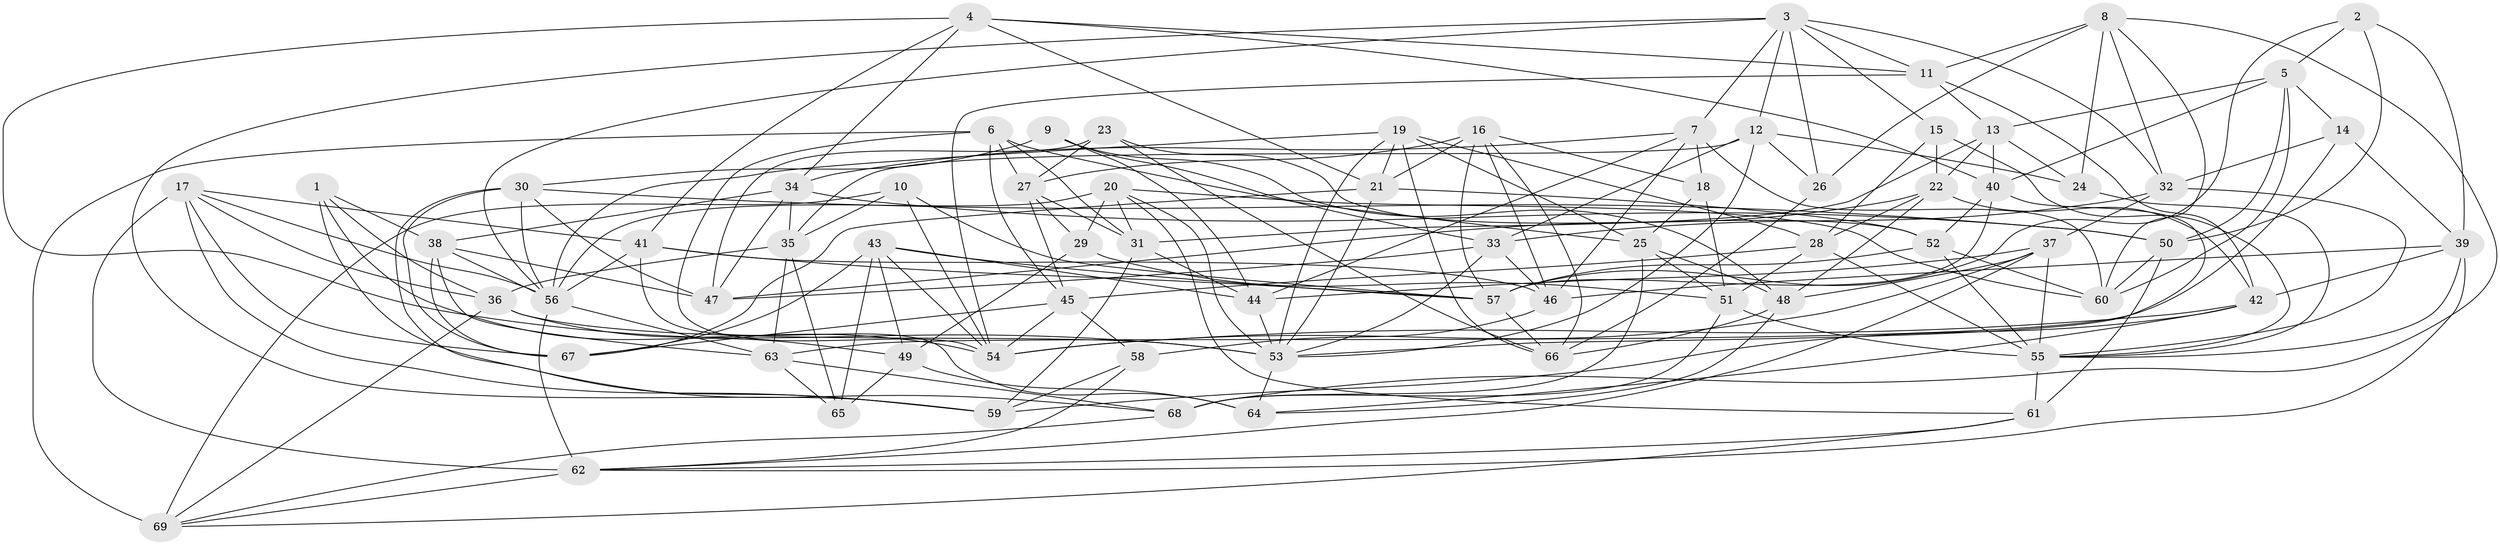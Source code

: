 // original degree distribution, {4: 1.0}
// Generated by graph-tools (version 1.1) at 2025/50/03/09/25 03:50:50]
// undirected, 69 vertices, 201 edges
graph export_dot {
graph [start="1"]
  node [color=gray90,style=filled];
  1;
  2;
  3;
  4;
  5;
  6;
  7;
  8;
  9;
  10;
  11;
  12;
  13;
  14;
  15;
  16;
  17;
  18;
  19;
  20;
  21;
  22;
  23;
  24;
  25;
  26;
  27;
  28;
  29;
  30;
  31;
  32;
  33;
  34;
  35;
  36;
  37;
  38;
  39;
  40;
  41;
  42;
  43;
  44;
  45;
  46;
  47;
  48;
  49;
  50;
  51;
  52;
  53;
  54;
  55;
  56;
  57;
  58;
  59;
  60;
  61;
  62;
  63;
  64;
  65;
  66;
  67;
  68;
  69;
  1 -- 36 [weight=1.0];
  1 -- 38 [weight=1.0];
  1 -- 49 [weight=1.0];
  1 -- 68 [weight=1.0];
  2 -- 5 [weight=1.0];
  2 -- 39 [weight=1.0];
  2 -- 50 [weight=1.0];
  2 -- 57 [weight=1.0];
  3 -- 7 [weight=1.0];
  3 -- 11 [weight=1.0];
  3 -- 12 [weight=1.0];
  3 -- 15 [weight=1.0];
  3 -- 26 [weight=1.0];
  3 -- 32 [weight=1.0];
  3 -- 56 [weight=1.0];
  3 -- 59 [weight=1.0];
  4 -- 11 [weight=1.0];
  4 -- 21 [weight=1.0];
  4 -- 34 [weight=1.0];
  4 -- 40 [weight=1.0];
  4 -- 41 [weight=1.0];
  4 -- 53 [weight=1.0];
  5 -- 13 [weight=1.0];
  5 -- 14 [weight=1.0];
  5 -- 40 [weight=1.0];
  5 -- 50 [weight=1.0];
  5 -- 60 [weight=1.0];
  6 -- 25 [weight=1.0];
  6 -- 27 [weight=1.0];
  6 -- 31 [weight=1.0];
  6 -- 45 [weight=1.0];
  6 -- 54 [weight=1.0];
  6 -- 69 [weight=1.0];
  7 -- 18 [weight=1.0];
  7 -- 34 [weight=1.0];
  7 -- 44 [weight=1.0];
  7 -- 46 [weight=1.0];
  7 -- 60 [weight=1.0];
  8 -- 11 [weight=1.0];
  8 -- 24 [weight=1.0];
  8 -- 26 [weight=1.0];
  8 -- 32 [weight=1.0];
  8 -- 60 [weight=1.0];
  8 -- 68 [weight=1.0];
  9 -- 30 [weight=1.0];
  9 -- 33 [weight=1.0];
  9 -- 44 [weight=1.0];
  9 -- 48 [weight=1.0];
  10 -- 35 [weight=1.0];
  10 -- 54 [weight=1.0];
  10 -- 57 [weight=1.0];
  10 -- 69 [weight=1.0];
  11 -- 13 [weight=1.0];
  11 -- 42 [weight=1.0];
  11 -- 54 [weight=1.0];
  12 -- 24 [weight=1.0];
  12 -- 26 [weight=1.0];
  12 -- 33 [weight=1.0];
  12 -- 35 [weight=1.0];
  12 -- 53 [weight=1.0];
  13 -- 22 [weight=1.0];
  13 -- 24 [weight=1.0];
  13 -- 31 [weight=1.0];
  13 -- 40 [weight=1.0];
  14 -- 32 [weight=1.0];
  14 -- 39 [weight=1.0];
  14 -- 63 [weight=1.0];
  15 -- 22 [weight=1.0];
  15 -- 28 [weight=1.0];
  15 -- 55 [weight=1.0];
  16 -- 18 [weight=1.0];
  16 -- 21 [weight=1.0];
  16 -- 27 [weight=1.0];
  16 -- 46 [weight=1.0];
  16 -- 57 [weight=1.0];
  16 -- 66 [weight=1.0];
  17 -- 36 [weight=1.0];
  17 -- 41 [weight=1.0];
  17 -- 56 [weight=1.0];
  17 -- 59 [weight=1.0];
  17 -- 62 [weight=1.0];
  17 -- 67 [weight=1.0];
  18 -- 25 [weight=1.0];
  18 -- 51 [weight=1.0];
  19 -- 21 [weight=1.0];
  19 -- 25 [weight=1.0];
  19 -- 28 [weight=1.0];
  19 -- 53 [weight=1.0];
  19 -- 56 [weight=1.0];
  19 -- 66 [weight=1.0];
  20 -- 29 [weight=1.0];
  20 -- 31 [weight=1.0];
  20 -- 53 [weight=1.0];
  20 -- 56 [weight=1.0];
  20 -- 60 [weight=1.0];
  20 -- 61 [weight=1.0];
  21 -- 52 [weight=1.0];
  21 -- 53 [weight=1.0];
  21 -- 67 [weight=1.0];
  22 -- 28 [weight=1.0];
  22 -- 42 [weight=1.0];
  22 -- 47 [weight=1.0];
  22 -- 48 [weight=1.0];
  23 -- 27 [weight=1.0];
  23 -- 47 [weight=1.0];
  23 -- 52 [weight=1.0];
  23 -- 66 [weight=1.0];
  24 -- 55 [weight=1.0];
  25 -- 48 [weight=1.0];
  25 -- 51 [weight=1.0];
  25 -- 68 [weight=1.0];
  26 -- 66 [weight=1.0];
  27 -- 29 [weight=1.0];
  27 -- 31 [weight=1.0];
  27 -- 45 [weight=1.0];
  28 -- 45 [weight=1.0];
  28 -- 51 [weight=1.0];
  28 -- 55 [weight=1.0];
  29 -- 49 [weight=1.0];
  29 -- 51 [weight=1.0];
  30 -- 47 [weight=1.0];
  30 -- 50 [weight=1.0];
  30 -- 56 [weight=1.0];
  30 -- 59 [weight=1.0];
  30 -- 67 [weight=1.0];
  31 -- 44 [weight=1.0];
  31 -- 59 [weight=1.0];
  32 -- 33 [weight=1.0];
  32 -- 37 [weight=1.0];
  32 -- 55 [weight=1.0];
  33 -- 46 [weight=1.0];
  33 -- 47 [weight=1.0];
  33 -- 53 [weight=1.0];
  34 -- 35 [weight=1.0];
  34 -- 38 [weight=1.0];
  34 -- 47 [weight=1.0];
  34 -- 50 [weight=1.0];
  35 -- 36 [weight=1.0];
  35 -- 63 [weight=1.0];
  35 -- 65 [weight=1.0];
  36 -- 53 [weight=1.0];
  36 -- 54 [weight=1.0];
  36 -- 69 [weight=1.0];
  37 -- 44 [weight=1.0];
  37 -- 48 [weight=1.0];
  37 -- 54 [weight=1.0];
  37 -- 55 [weight=1.0];
  37 -- 62 [weight=1.0];
  38 -- 47 [weight=1.0];
  38 -- 56 [weight=1.0];
  38 -- 63 [weight=1.0];
  38 -- 67 [weight=1.0];
  39 -- 42 [weight=1.0];
  39 -- 46 [weight=1.0];
  39 -- 55 [weight=1.0];
  39 -- 62 [weight=1.0];
  40 -- 52 [weight=1.0];
  40 -- 53 [weight=1.0];
  40 -- 57 [weight=1.0];
  41 -- 46 [weight=1.0];
  41 -- 56 [weight=1.0];
  41 -- 57 [weight=1.0];
  41 -- 64 [weight=1.0];
  42 -- 54 [weight=1.0];
  42 -- 59 [weight=1.0];
  42 -- 64 [weight=1.0];
  43 -- 44 [weight=1.0];
  43 -- 49 [weight=1.0];
  43 -- 54 [weight=1.0];
  43 -- 57 [weight=1.0];
  43 -- 65 [weight=1.0];
  43 -- 67 [weight=1.0];
  44 -- 53 [weight=1.0];
  45 -- 54 [weight=1.0];
  45 -- 58 [weight=1.0];
  45 -- 67 [weight=1.0];
  46 -- 58 [weight=1.0];
  48 -- 64 [weight=1.0];
  48 -- 66 [weight=1.0];
  49 -- 64 [weight=2.0];
  49 -- 65 [weight=1.0];
  50 -- 60 [weight=1.0];
  50 -- 61 [weight=1.0];
  51 -- 55 [weight=1.0];
  51 -- 68 [weight=1.0];
  52 -- 55 [weight=1.0];
  52 -- 57 [weight=1.0];
  52 -- 60 [weight=1.0];
  53 -- 64 [weight=1.0];
  55 -- 61 [weight=2.0];
  56 -- 62 [weight=2.0];
  56 -- 63 [weight=1.0];
  57 -- 66 [weight=1.0];
  58 -- 59 [weight=1.0];
  58 -- 62 [weight=1.0];
  61 -- 62 [weight=1.0];
  61 -- 69 [weight=1.0];
  62 -- 69 [weight=1.0];
  63 -- 65 [weight=1.0];
  63 -- 68 [weight=1.0];
  68 -- 69 [weight=1.0];
}
